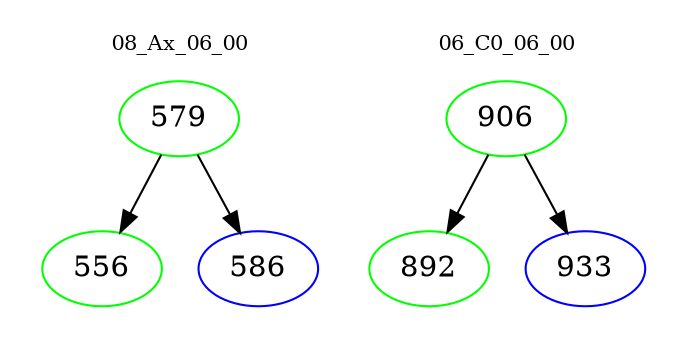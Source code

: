 digraph{
subgraph cluster_0 {
color = white
label = "08_Ax_06_00";
fontsize=10;
T0_579 [label="579", color="green"]
T0_579 -> T0_556 [color="black"]
T0_556 [label="556", color="green"]
T0_579 -> T0_586 [color="black"]
T0_586 [label="586", color="blue"]
}
subgraph cluster_1 {
color = white
label = "06_C0_06_00";
fontsize=10;
T1_906 [label="906", color="green"]
T1_906 -> T1_892 [color="black"]
T1_892 [label="892", color="green"]
T1_906 -> T1_933 [color="black"]
T1_933 [label="933", color="blue"]
}
}
